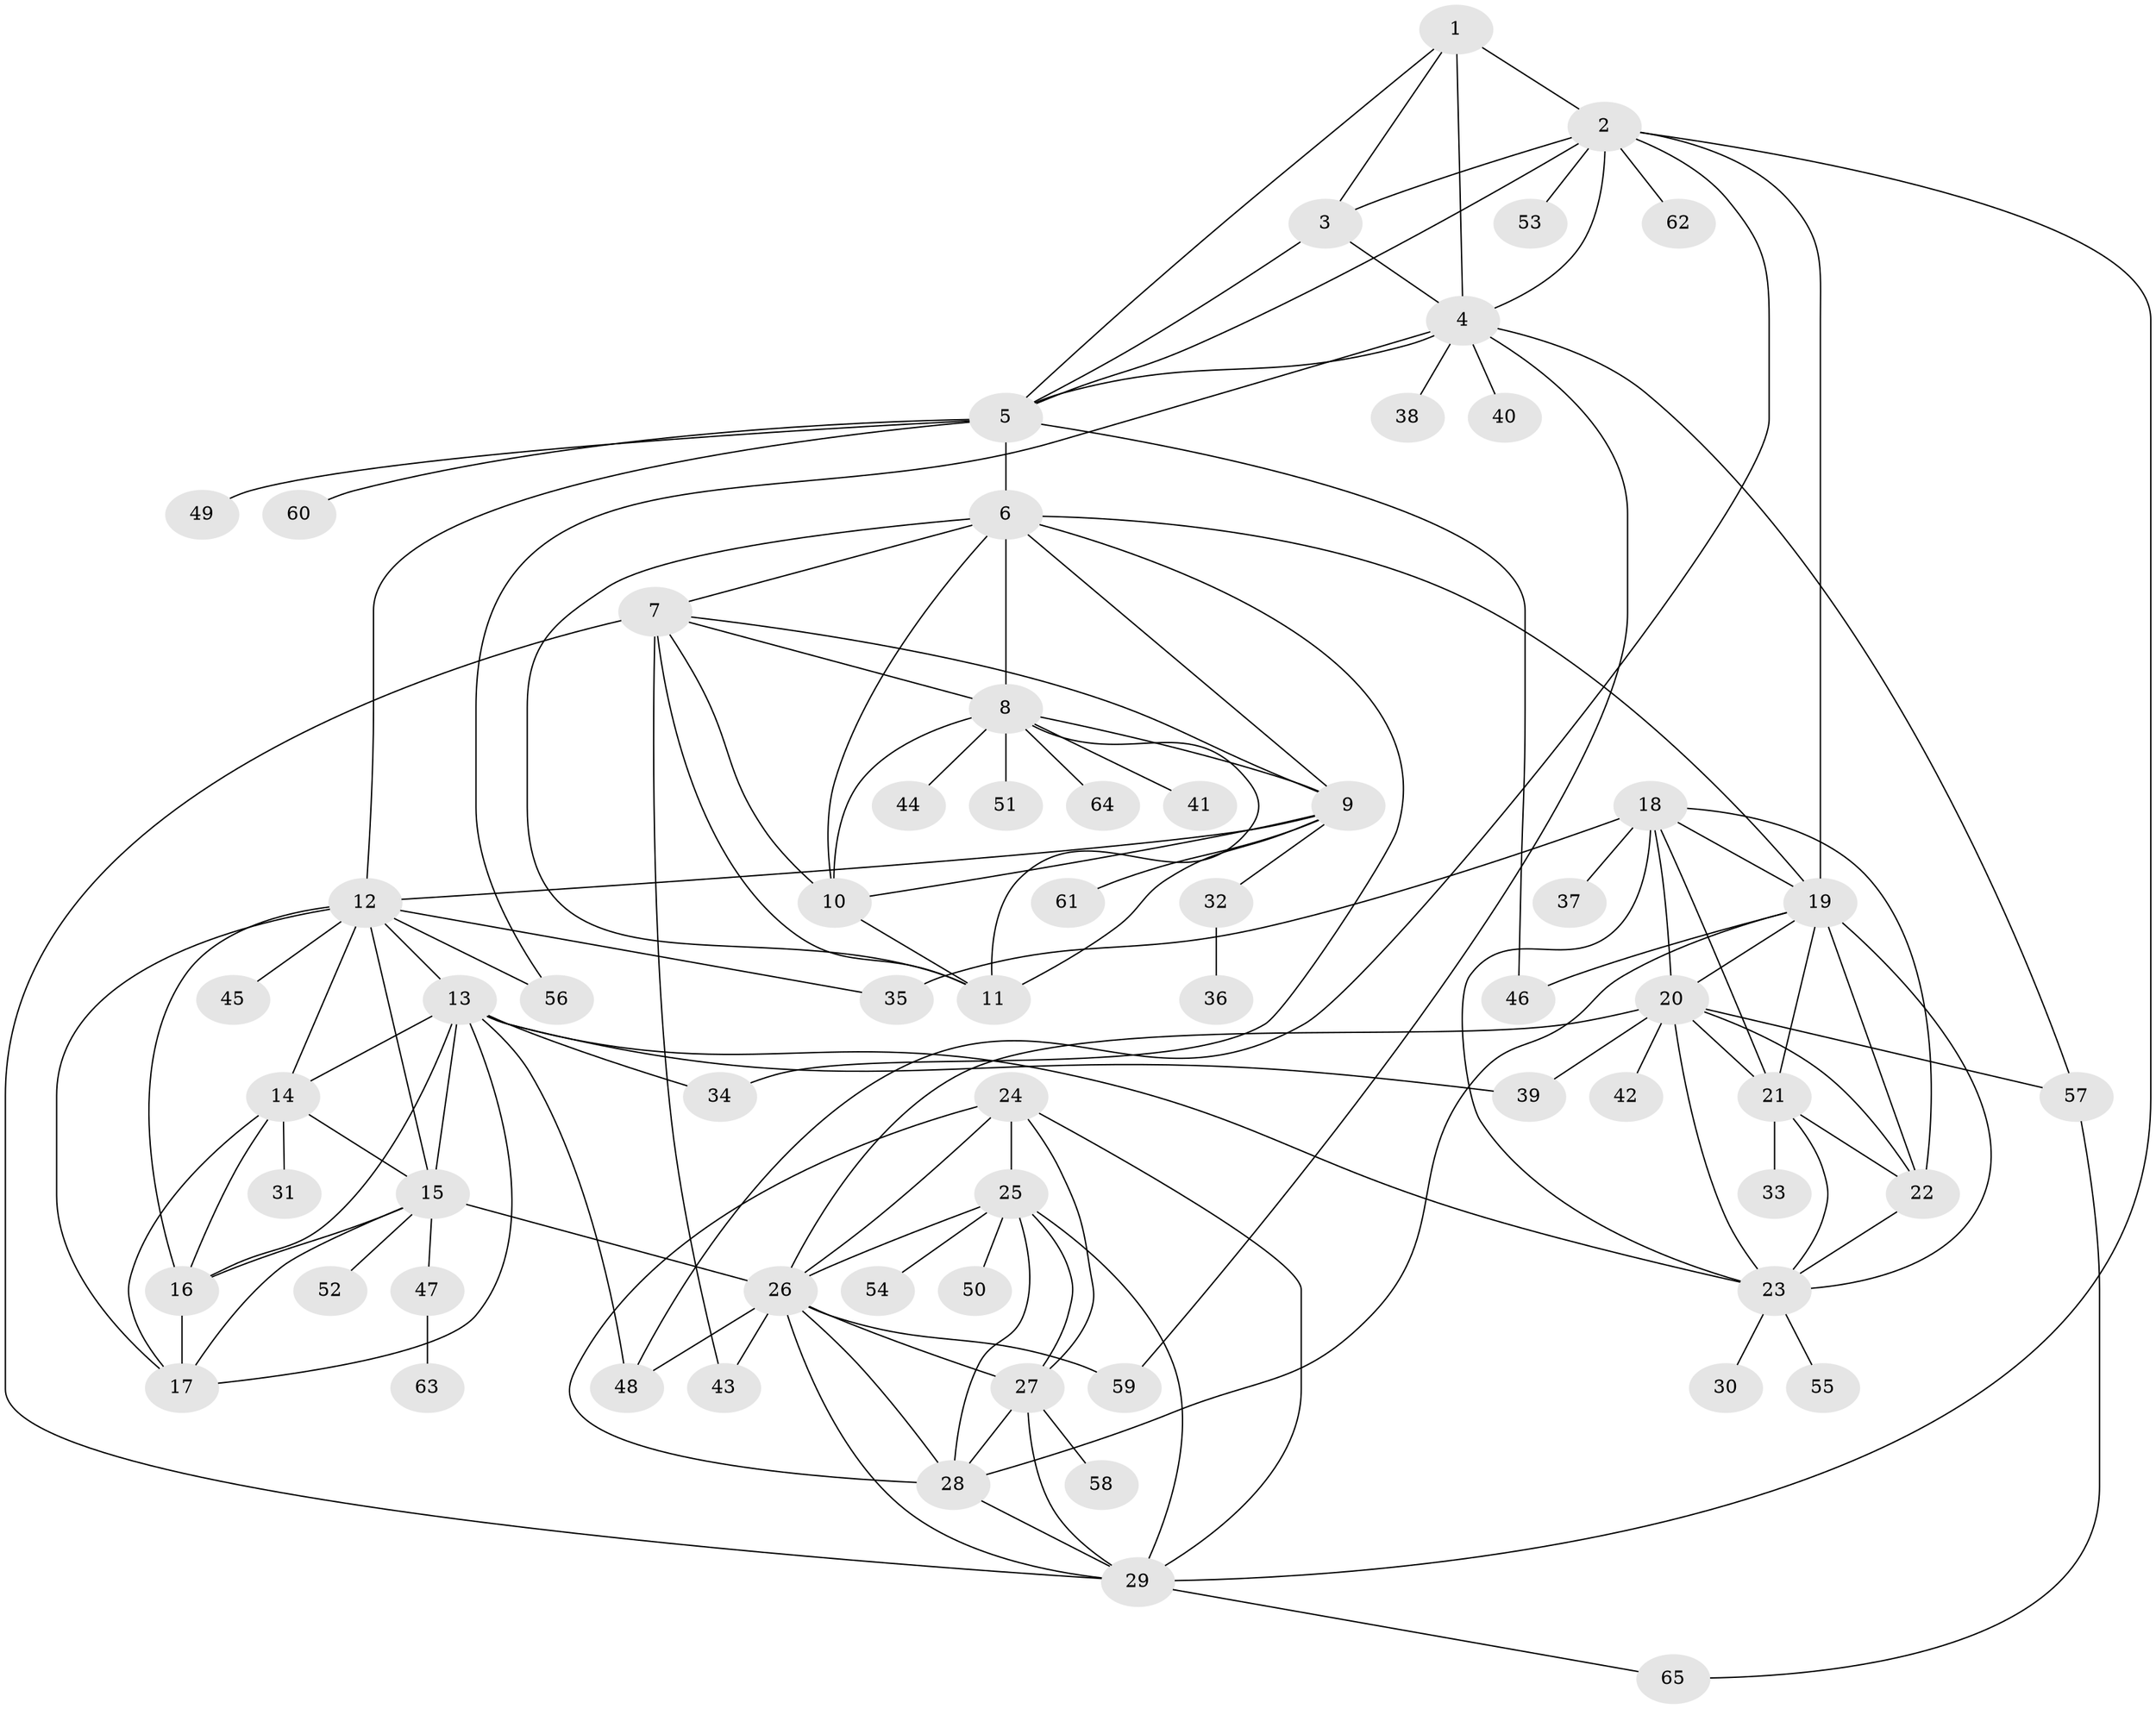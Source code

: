 // original degree distribution, {7: 0.038461538461538464, 12: 0.023076923076923078, 6: 0.046153846153846156, 9: 0.046153846153846156, 11: 0.038461538461538464, 10: 0.023076923076923078, 5: 0.007692307692307693, 8: 0.007692307692307693, 2: 0.2076923076923077, 1: 0.5307692307692308, 3: 0.03076923076923077}
// Generated by graph-tools (version 1.1) at 2025/37/03/09/25 02:37:32]
// undirected, 65 vertices, 128 edges
graph export_dot {
graph [start="1"]
  node [color=gray90,style=filled];
  1;
  2;
  3;
  4;
  5;
  6;
  7;
  8;
  9;
  10;
  11;
  12;
  13;
  14;
  15;
  16;
  17;
  18;
  19;
  20;
  21;
  22;
  23;
  24;
  25;
  26;
  27;
  28;
  29;
  30;
  31;
  32;
  33;
  34;
  35;
  36;
  37;
  38;
  39;
  40;
  41;
  42;
  43;
  44;
  45;
  46;
  47;
  48;
  49;
  50;
  51;
  52;
  53;
  54;
  55;
  56;
  57;
  58;
  59;
  60;
  61;
  62;
  63;
  64;
  65;
  1 -- 2 [weight=1.0];
  1 -- 3 [weight=1.0];
  1 -- 4 [weight=3.0];
  1 -- 5 [weight=1.0];
  2 -- 3 [weight=1.0];
  2 -- 4 [weight=2.0];
  2 -- 5 [weight=1.0];
  2 -- 19 [weight=1.0];
  2 -- 29 [weight=1.0];
  2 -- 48 [weight=1.0];
  2 -- 53 [weight=2.0];
  2 -- 62 [weight=1.0];
  3 -- 4 [weight=2.0];
  3 -- 5 [weight=1.0];
  4 -- 5 [weight=2.0];
  4 -- 38 [weight=1.0];
  4 -- 40 [weight=1.0];
  4 -- 56 [weight=1.0];
  4 -- 57 [weight=2.0];
  4 -- 59 [weight=1.0];
  5 -- 6 [weight=1.0];
  5 -- 12 [weight=1.0];
  5 -- 46 [weight=1.0];
  5 -- 49 [weight=1.0];
  5 -- 60 [weight=1.0];
  6 -- 7 [weight=1.0];
  6 -- 8 [weight=1.0];
  6 -- 9 [weight=1.0];
  6 -- 10 [weight=1.0];
  6 -- 11 [weight=1.0];
  6 -- 19 [weight=1.0];
  6 -- 34 [weight=1.0];
  7 -- 8 [weight=1.0];
  7 -- 9 [weight=1.0];
  7 -- 10 [weight=1.0];
  7 -- 11 [weight=1.0];
  7 -- 29 [weight=1.0];
  7 -- 43 [weight=4.0];
  8 -- 9 [weight=1.0];
  8 -- 10 [weight=1.0];
  8 -- 11 [weight=1.0];
  8 -- 41 [weight=1.0];
  8 -- 44 [weight=2.0];
  8 -- 51 [weight=1.0];
  8 -- 64 [weight=1.0];
  9 -- 10 [weight=1.0];
  9 -- 11 [weight=1.0];
  9 -- 12 [weight=1.0];
  9 -- 32 [weight=1.0];
  9 -- 61 [weight=1.0];
  10 -- 11 [weight=1.0];
  12 -- 13 [weight=1.0];
  12 -- 14 [weight=1.0];
  12 -- 15 [weight=1.0];
  12 -- 16 [weight=1.0];
  12 -- 17 [weight=1.0];
  12 -- 35 [weight=1.0];
  12 -- 45 [weight=1.0];
  12 -- 56 [weight=1.0];
  13 -- 14 [weight=1.0];
  13 -- 15 [weight=1.0];
  13 -- 16 [weight=1.0];
  13 -- 17 [weight=1.0];
  13 -- 23 [weight=1.0];
  13 -- 34 [weight=1.0];
  13 -- 39 [weight=1.0];
  13 -- 48 [weight=1.0];
  14 -- 15 [weight=1.0];
  14 -- 16 [weight=1.0];
  14 -- 17 [weight=1.0];
  14 -- 31 [weight=3.0];
  15 -- 16 [weight=1.0];
  15 -- 17 [weight=1.0];
  15 -- 26 [weight=1.0];
  15 -- 47 [weight=1.0];
  15 -- 52 [weight=2.0];
  16 -- 17 [weight=2.0];
  18 -- 19 [weight=1.0];
  18 -- 20 [weight=1.0];
  18 -- 21 [weight=1.0];
  18 -- 22 [weight=1.0];
  18 -- 23 [weight=1.0];
  18 -- 35 [weight=3.0];
  18 -- 37 [weight=1.0];
  19 -- 20 [weight=1.0];
  19 -- 21 [weight=1.0];
  19 -- 22 [weight=1.0];
  19 -- 23 [weight=1.0];
  19 -- 28 [weight=1.0];
  19 -- 46 [weight=3.0];
  20 -- 21 [weight=1.0];
  20 -- 22 [weight=1.0];
  20 -- 23 [weight=1.0];
  20 -- 26 [weight=1.0];
  20 -- 39 [weight=1.0];
  20 -- 42 [weight=3.0];
  20 -- 57 [weight=1.0];
  21 -- 22 [weight=1.0];
  21 -- 23 [weight=1.0];
  21 -- 33 [weight=1.0];
  22 -- 23 [weight=1.0];
  23 -- 30 [weight=1.0];
  23 -- 55 [weight=1.0];
  24 -- 25 [weight=1.0];
  24 -- 26 [weight=1.0];
  24 -- 27 [weight=1.0];
  24 -- 28 [weight=1.0];
  24 -- 29 [weight=1.0];
  25 -- 26 [weight=1.0];
  25 -- 27 [weight=1.0];
  25 -- 28 [weight=1.0];
  25 -- 29 [weight=1.0];
  25 -- 50 [weight=1.0];
  25 -- 54 [weight=1.0];
  26 -- 27 [weight=1.0];
  26 -- 28 [weight=1.0];
  26 -- 29 [weight=1.0];
  26 -- 43 [weight=1.0];
  26 -- 48 [weight=1.0];
  26 -- 59 [weight=1.0];
  27 -- 28 [weight=1.0];
  27 -- 29 [weight=1.0];
  27 -- 58 [weight=1.0];
  28 -- 29 [weight=1.0];
  29 -- 65 [weight=1.0];
  32 -- 36 [weight=1.0];
  47 -- 63 [weight=1.0];
  57 -- 65 [weight=1.0];
}
